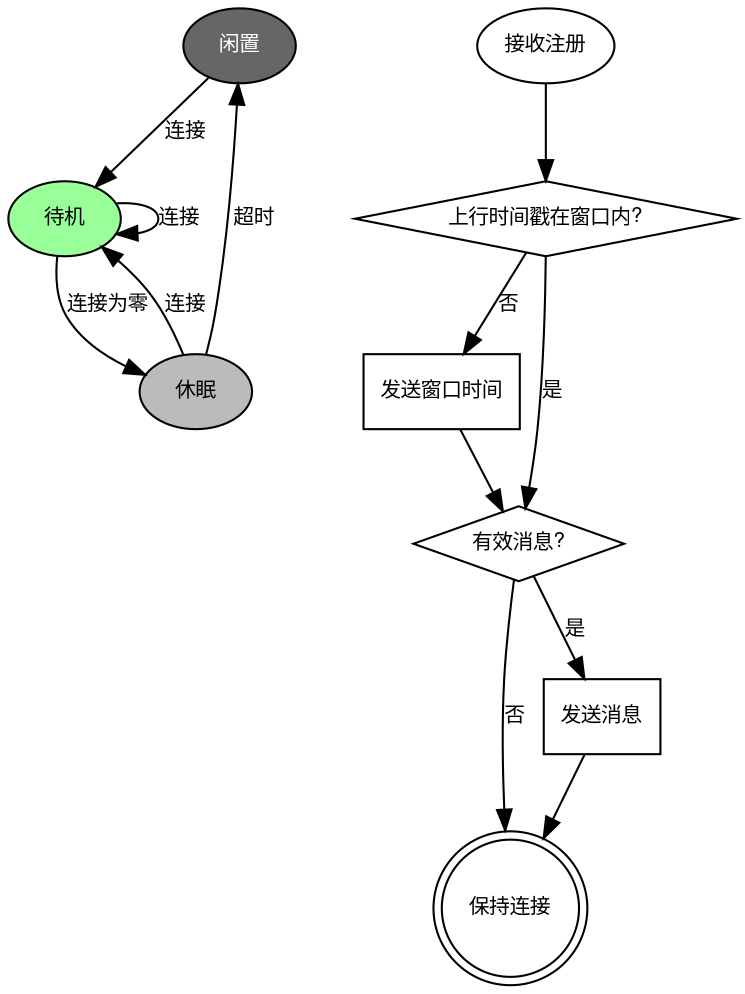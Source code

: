 digraph{
    node [fontname = "Helvetica,sans-Serif", fontsize = 10];
    edge [fontname = "Helvetica,sans-Serif", fontsize = 10];

    empty [label="闲置", fontcolor="#ffffff", fillcolor="#666666", style=filled];
    standby [label="待机", fillcolor="#99FF99", style=filled];
    idle [label="休眠", fillcolor="#BBBBBB", style=filled];

    empty -> standby [label="连接"];
    standby -> standby [label="连接"];
    standby -> idle [label="连接为零"];
    idle -> standby [label="连接"];
    idle -> empty [label="超时"];

    accept [label="接收注册"];
    connected [label="保持连接" shape="doublecircle"];

    send_time [label="发送窗口时间" shape="rect"];
    send_message [label="发送消息" shape="rect"];

    is_in_window [label="上行时间戳在窗口内?" shape="diamond"];
    has_message [label="有效消息?" shape="diamond"];

    accept -> is_in_window;
    is_in_window -> send_time [label="否"];
    is_in_window -> has_message [label="是"];
    send_time -> has_message;
    has_message -> send_message [label="是"];
    send_message -> connected;
    has_message -> connected [label="否"];
}